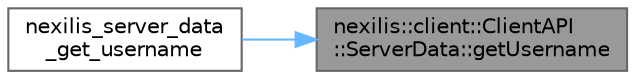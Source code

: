 digraph "nexilis::client::ClientAPI::ServerData::getUsername"
{
 // LATEX_PDF_SIZE
  bgcolor="transparent";
  edge [fontname=Helvetica,fontsize=10,labelfontname=Helvetica,labelfontsize=10];
  node [fontname=Helvetica,fontsize=10,shape=box,height=0.2,width=0.4];
  rankdir="RL";
  Node1 [id="Node000001",label="nexilis::client::ClientAPI\l::ServerData::getUsername",height=0.2,width=0.4,color="gray40", fillcolor="grey60", style="filled", fontcolor="black",tooltip=" "];
  Node1 -> Node2 [id="edge1_Node000001_Node000002",dir="back",color="steelblue1",style="solid",tooltip=" "];
  Node2 [id="Node000002",label="nexilis_server_data\l_get_username",height=0.2,width=0.4,color="grey40", fillcolor="white", style="filled",URL="$d0/d6e/client__api__c_8cc.html#ad3813a42b66dbc76ad624ef347c2c40c",tooltip=" "];
}
